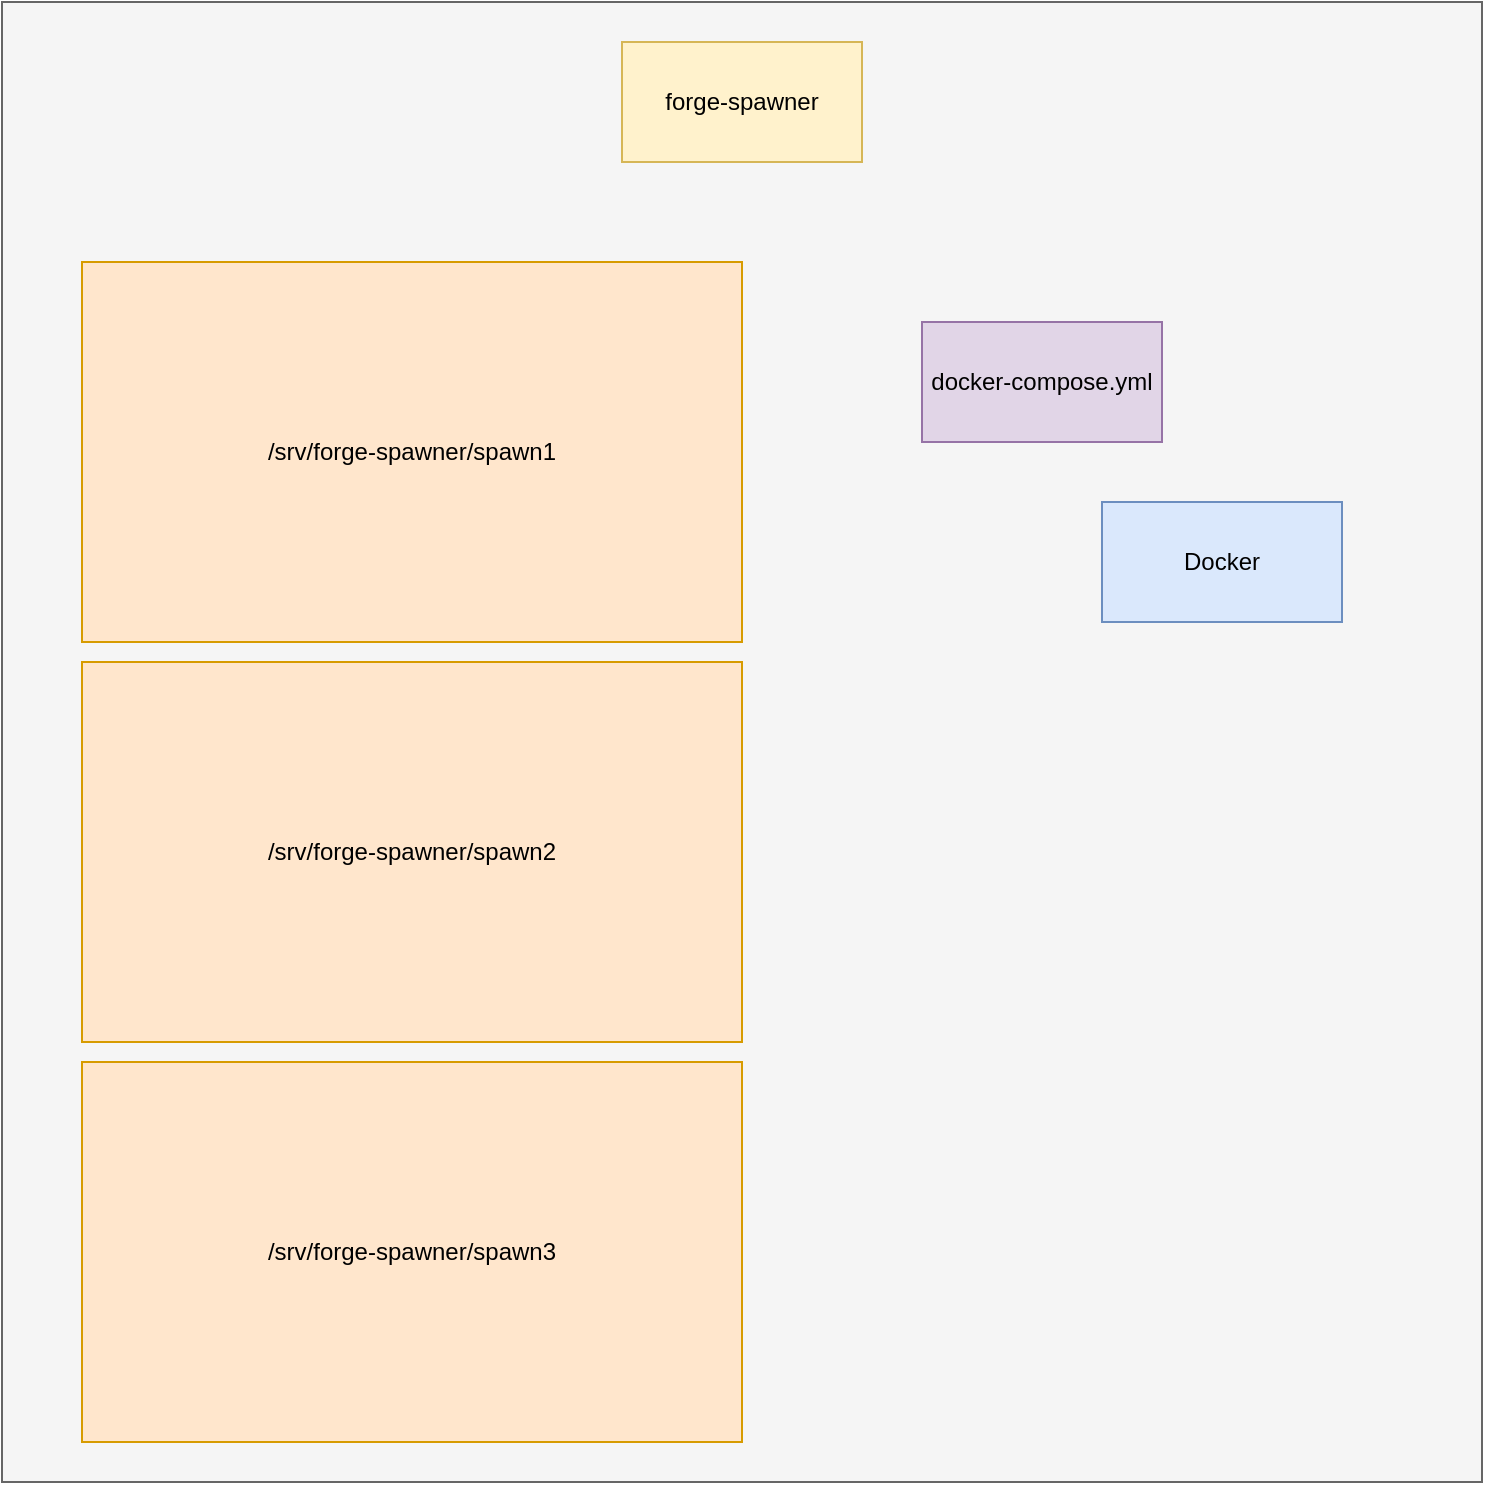 <mxfile version="24.7.3" type="github">
  <diagram name="Page-1" id="YcOQpcbUOCnS5Bco4bqa">
    <mxGraphModel dx="1146" dy="729" grid="1" gridSize="10" guides="1" tooltips="1" connect="1" arrows="1" fold="1" page="1" pageScale="1" pageWidth="850" pageHeight="1100" math="0" shadow="0">
      <root>
        <mxCell id="0" />
        <mxCell id="1" parent="0" />
        <mxCell id="oWrA14gWDPn_l60thZhx-1" value="" style="whiteSpace=wrap;html=1;aspect=fixed;fillColor=#f5f5f5;strokeColor=#666666;fontColor=#333333;" vertex="1" parent="1">
          <mxGeometry x="50" y="10" width="740" height="740" as="geometry" />
        </mxCell>
        <mxCell id="oWrA14gWDPn_l60thZhx-3" value="Docker" style="rounded=0;whiteSpace=wrap;html=1;fillColor=#dae8fc;strokeColor=#6c8ebf;" vertex="1" parent="1">
          <mxGeometry x="600" y="260" width="120" height="60" as="geometry" />
        </mxCell>
        <mxCell id="oWrA14gWDPn_l60thZhx-4" value="docker-compose.yml" style="rounded=0;whiteSpace=wrap;html=1;fillColor=#e1d5e7;strokeColor=#9673a6;" vertex="1" parent="1">
          <mxGeometry x="510" y="170" width="120" height="60" as="geometry" />
        </mxCell>
        <mxCell id="oWrA14gWDPn_l60thZhx-5" value="forge-spawner" style="rounded=0;whiteSpace=wrap;html=1;fillColor=#fff2cc;strokeColor=#d6b656;" vertex="1" parent="1">
          <mxGeometry x="360" y="30" width="120" height="60" as="geometry" />
        </mxCell>
        <mxCell id="oWrA14gWDPn_l60thZhx-6" value="/srv/forge-spawner/spawn1" style="rounded=0;whiteSpace=wrap;html=1;fillColor=#ffe6cc;strokeColor=#d79b00;" vertex="1" parent="1">
          <mxGeometry x="90" y="140" width="330" height="190" as="geometry" />
        </mxCell>
        <mxCell id="oWrA14gWDPn_l60thZhx-7" value="/srv/forge-spawner/spawn2" style="rounded=0;whiteSpace=wrap;html=1;fillColor=#ffe6cc;strokeColor=#d79b00;" vertex="1" parent="1">
          <mxGeometry x="90" y="340" width="330" height="190" as="geometry" />
        </mxCell>
        <mxCell id="oWrA14gWDPn_l60thZhx-8" value="/srv/forge-spawner/spawn3" style="rounded=0;whiteSpace=wrap;html=1;fillColor=#ffe6cc;strokeColor=#d79b00;" vertex="1" parent="1">
          <mxGeometry x="90" y="540" width="330" height="190" as="geometry" />
        </mxCell>
      </root>
    </mxGraphModel>
  </diagram>
</mxfile>
